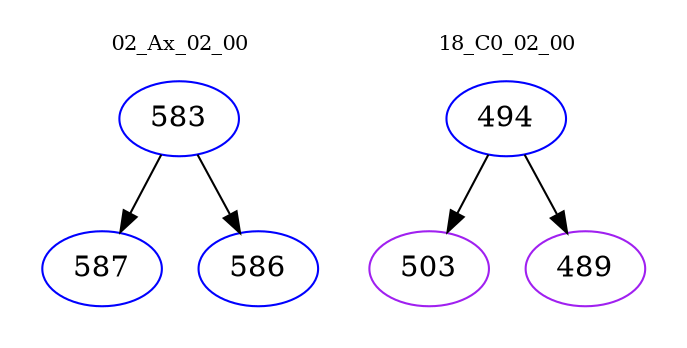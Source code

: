 digraph{
subgraph cluster_0 {
color = white
label = "02_Ax_02_00";
fontsize=10;
T0_583 [label="583", color="blue"]
T0_583 -> T0_587 [color="black"]
T0_587 [label="587", color="blue"]
T0_583 -> T0_586 [color="black"]
T0_586 [label="586", color="blue"]
}
subgraph cluster_1 {
color = white
label = "18_C0_02_00";
fontsize=10;
T1_494 [label="494", color="blue"]
T1_494 -> T1_503 [color="black"]
T1_503 [label="503", color="purple"]
T1_494 -> T1_489 [color="black"]
T1_489 [label="489", color="purple"]
}
}
